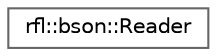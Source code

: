 digraph "类继承关系图"
{
 // LATEX_PDF_SIZE
  bgcolor="transparent";
  edge [fontname=Helvetica,fontsize=10,labelfontname=Helvetica,labelfontsize=10];
  node [fontname=Helvetica,fontsize=10,shape=box,height=0.2,width=0.4];
  rankdir="LR";
  Node0 [id="Node000000",label="rfl::bson::Reader",height=0.2,width=0.4,color="grey40", fillcolor="white", style="filled",URL="$structrfl_1_1bson_1_1_reader.html",tooltip="Please refer to https://mongoc.org/libbson/current/api.html"];
}
